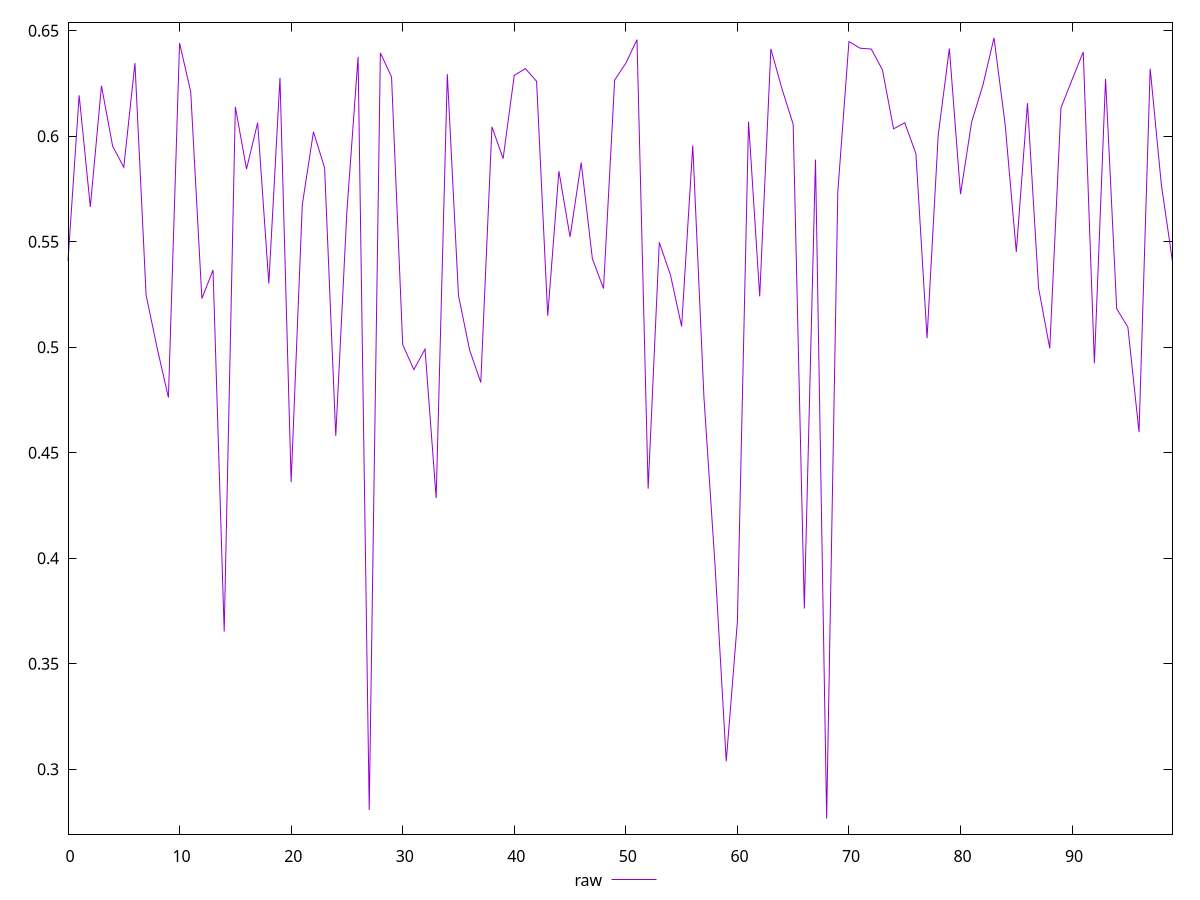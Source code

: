 reset

$raw <<EOF
0 0.5410394605919859
1 0.6194387891910962
2 0.5665442868176924
3 0.6239596116013648
4 0.5953563114233488
5 0.5853264042973897
6 0.6346922033317578
7 0.5247943721097506
8 0.49939715746023206
9 0.47615637264897925
10 0.6442058394572995
11 0.621091484911183
12 0.5231002693455029
13 0.5366222540334034
14 0.3652492101445055
15 0.6139472708001238
16 0.5844836342092592
17 0.606457555589976
18 0.5302129059480005
19 0.62776548745779
20 0.43608077349354984
21 0.5675379883091385
22 0.6021489061417031
23 0.5850365813736057
24 0.457980891829089
25 0.5646345405005685
26 0.6376397605603696
27 0.2806662237182263
28 0.6395561195857156
29 0.6281523087947601
30 0.5012553460191436
31 0.48939253577916825
32 0.49911636951743105
33 0.42850845699594164
34 0.6294805606035722
35 0.5245467493975425
36 0.4986724018002874
37 0.48331802468719864
38 0.6045007963272113
39 0.5894418868224637
40 0.6289063300920084
41 0.632106003351971
42 0.626069056458521
43 0.5149384518359793
44 0.5834937877323249
45 0.5523227770584472
46 0.5875408301977734
47 0.5420351086468695
48 0.5278515658849576
49 0.6267267402780972
50 0.634634118000087
51 0.6458336390791777
52 0.43294770593765713
53 0.5497326354934857
54 0.5342981557456412
55 0.5098809722014664
56 0.5956953343715865
57 0.47645388735227023
58 0.3963062565969451
59 0.30373133818016573
60 0.3699561919876764
61 0.6069660013460751
62 0.5241360576141553
63 0.6414338767132167
64 0.6224787177964162
65 0.6056849362090291
66 0.37615878476516706
67 0.5889707389368293
68 0.27661193054611216
69 0.573623774357456
70 0.6449228378017143
71 0.641765306215786
72 0.6413664771904769
73 0.6315291210545039
74 0.603547562621201
75 0.6064235164609018
76 0.5918308460638799
77 0.5043282308563221
78 0.6005016833504215
79 0.6416381779964824
80 0.572601362672021
81 0.6069114751477053
82 0.6241299041202062
83 0.6466506543300145
84 0.6056392681220836
85 0.5451827198540585
86 0.6157222368812012
87 0.5279631434699597
88 0.4994833140920931
89 0.6134345314418348
90 0.6268633792850049
91 0.639972939374348
92 0.49240334793700474
93 0.6271836677296965
94 0.5182350440731034
95 0.5095721570562306
96 0.4597572944018853
97 0.6320755743805431
98 0.5771166637869782
99 0.5406758952616317
EOF

set key outside below
set xrange [0:99]
set yrange [0.2692111560704341:0.6540514288056924]
set trange [0.2692111560704341:0.6540514288056924]
set terminal svg size 640, 500 enhanced background rgb 'white'
set output "report_00013_2021-02-09T12-04-24.940Z/meta/pScore/samples/pages+cached+noadtech+nomedia/raw/values.svg"

plot $raw title "raw" with line

reset
